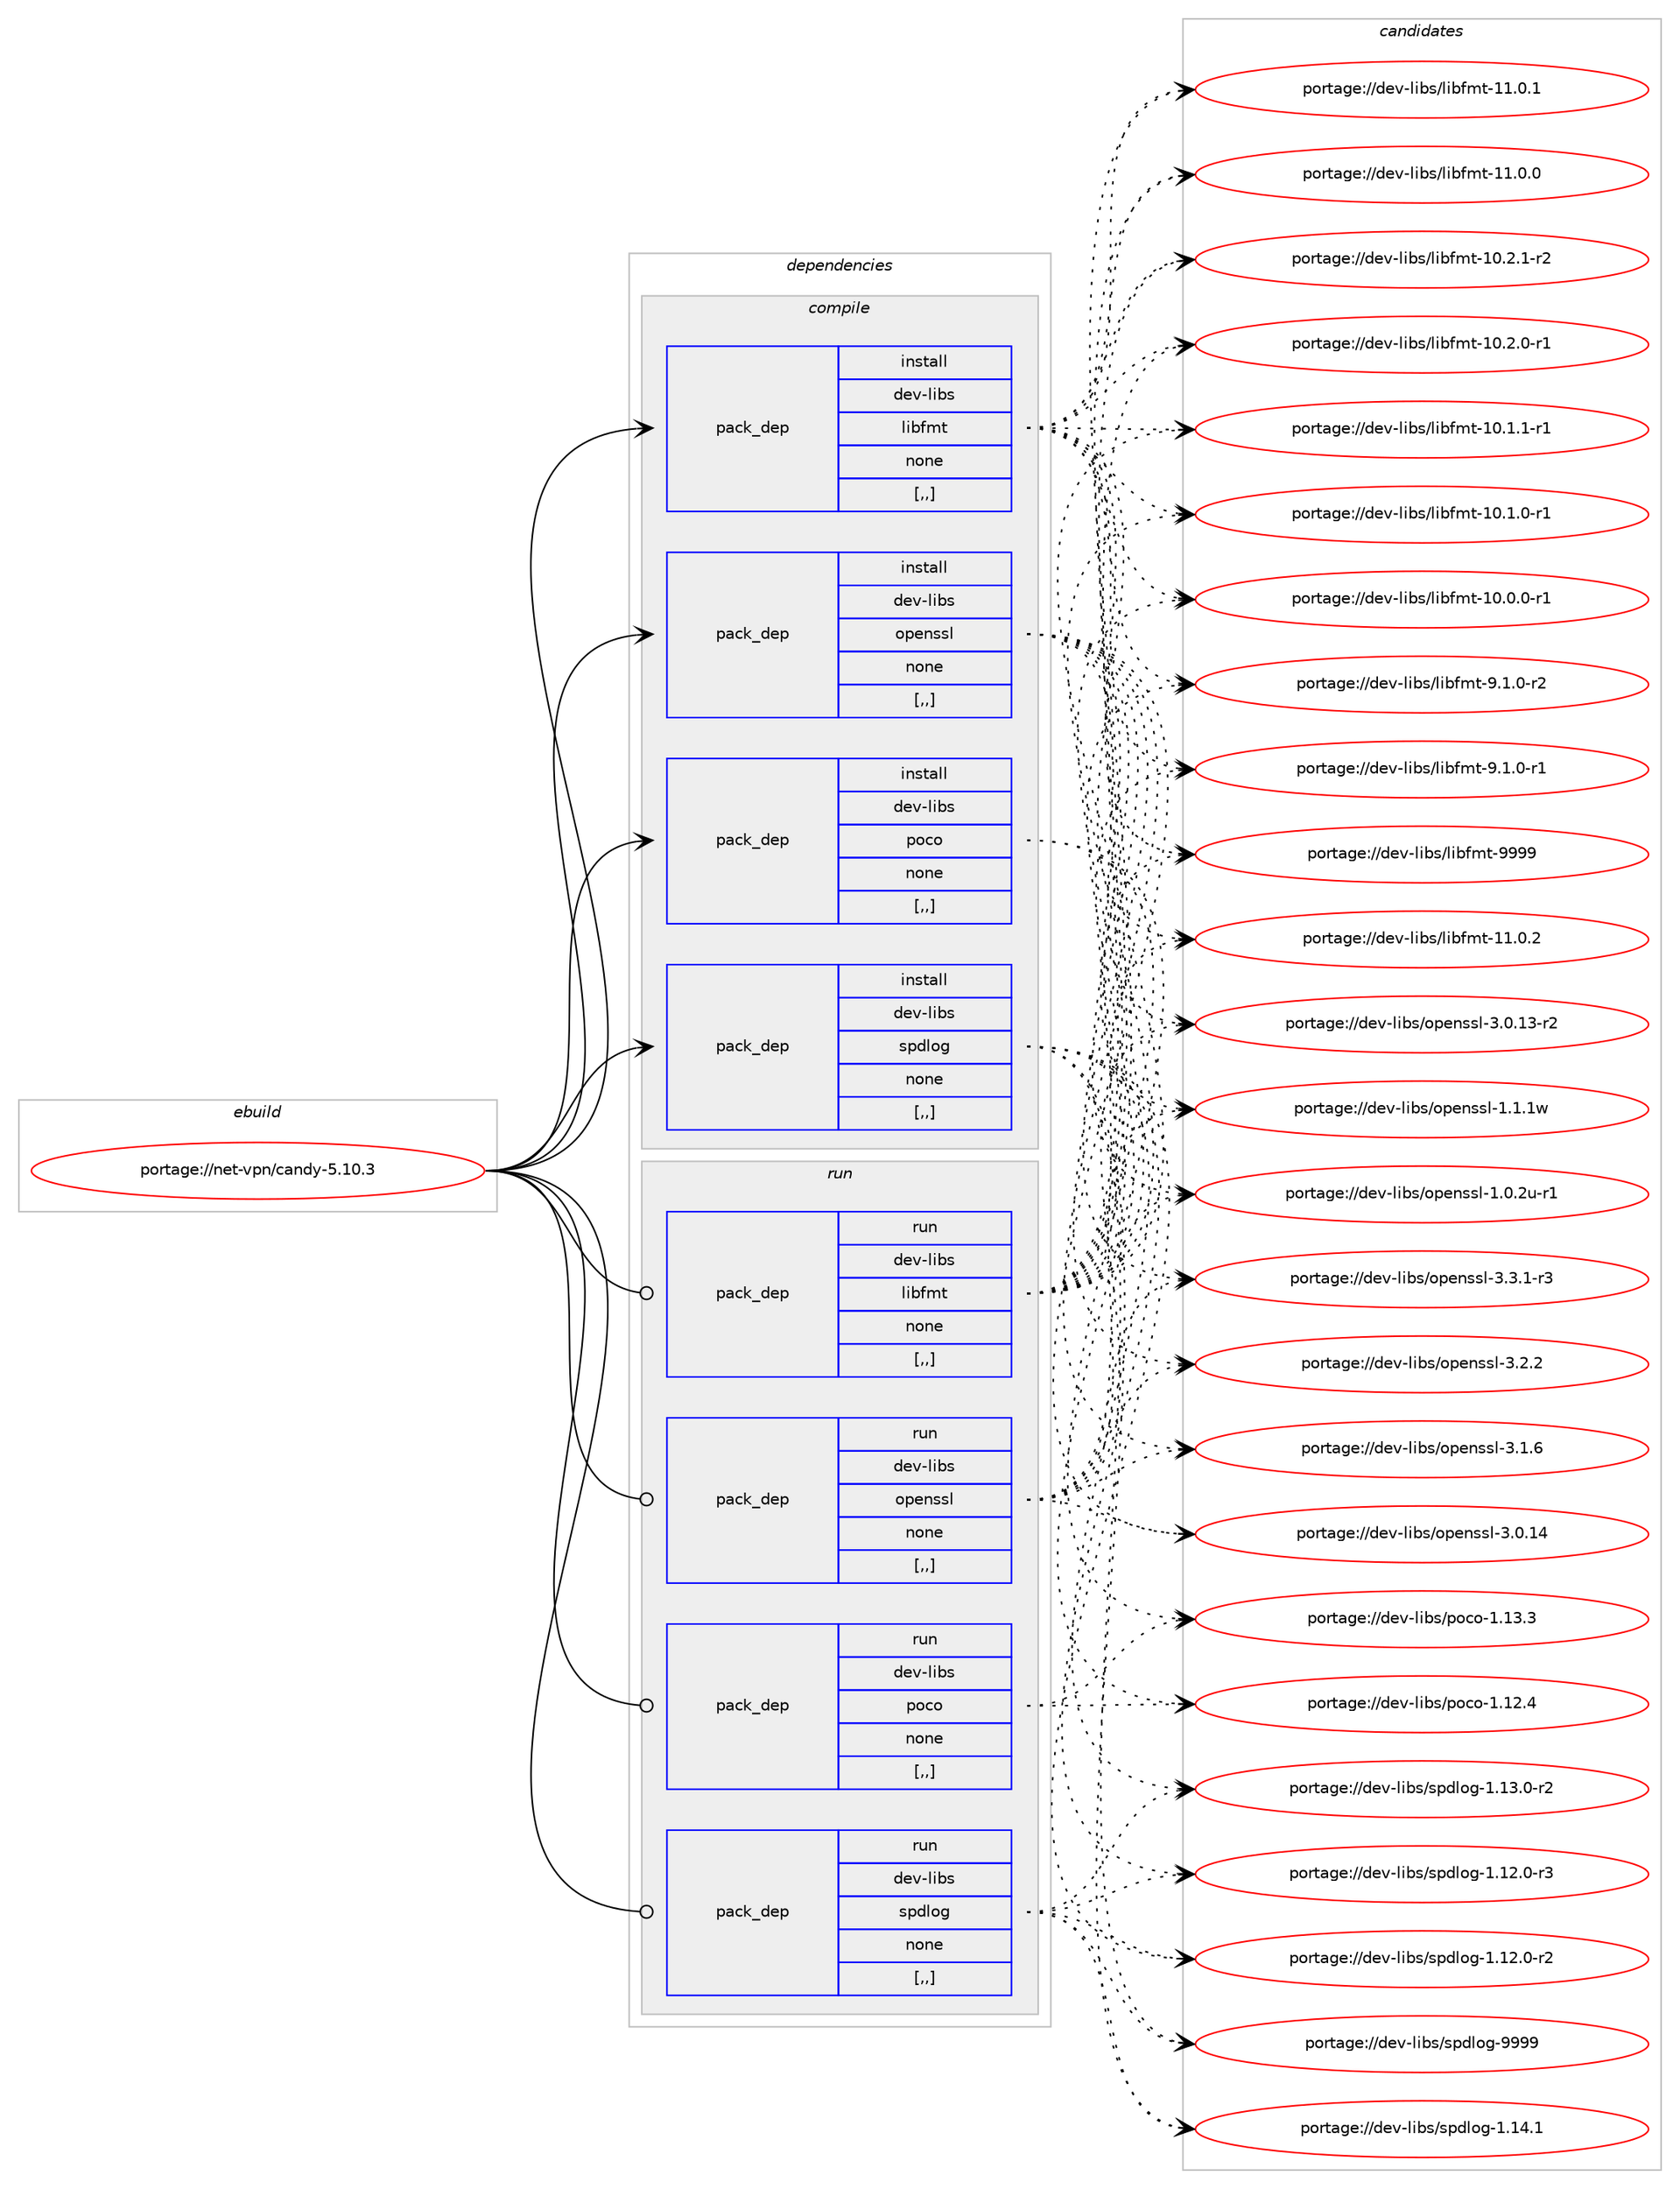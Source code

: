 digraph prolog {

# *************
# Graph options
# *************

newrank=true;
concentrate=true;
compound=true;
graph [rankdir=LR,fontname=Helvetica,fontsize=10,ranksep=1.5];#, ranksep=2.5, nodesep=0.2];
edge  [arrowhead=vee];
node  [fontname=Helvetica,fontsize=10];

# **********
# The ebuild
# **********

subgraph cluster_leftcol {
color=gray;
label=<<i>ebuild</i>>;
id [label="portage://net-vpn/candy-5.10.3", color=red, width=4, href="../net-vpn/candy-5.10.3.svg"];
}

# ****************
# The dependencies
# ****************

subgraph cluster_midcol {
color=gray;
label=<<i>dependencies</i>>;
subgraph cluster_compile {
fillcolor="#eeeeee";
style=filled;
label=<<i>compile</i>>;
subgraph pack653039 {
dependency895061 [label=<<TABLE BORDER="0" CELLBORDER="1" CELLSPACING="0" CELLPADDING="4" WIDTH="220"><TR><TD ROWSPAN="6" CELLPADDING="30">pack_dep</TD></TR><TR><TD WIDTH="110">install</TD></TR><TR><TD>dev-libs</TD></TR><TR><TD>libfmt</TD></TR><TR><TD>none</TD></TR><TR><TD>[,,]</TD></TR></TABLE>>, shape=none, color=blue];
}
id:e -> dependency895061:w [weight=20,style="solid",arrowhead="vee"];
subgraph pack653040 {
dependency895062 [label=<<TABLE BORDER="0" CELLBORDER="1" CELLSPACING="0" CELLPADDING="4" WIDTH="220"><TR><TD ROWSPAN="6" CELLPADDING="30">pack_dep</TD></TR><TR><TD WIDTH="110">install</TD></TR><TR><TD>dev-libs</TD></TR><TR><TD>openssl</TD></TR><TR><TD>none</TD></TR><TR><TD>[,,]</TD></TR></TABLE>>, shape=none, color=blue];
}
id:e -> dependency895062:w [weight=20,style="solid",arrowhead="vee"];
subgraph pack653041 {
dependency895063 [label=<<TABLE BORDER="0" CELLBORDER="1" CELLSPACING="0" CELLPADDING="4" WIDTH="220"><TR><TD ROWSPAN="6" CELLPADDING="30">pack_dep</TD></TR><TR><TD WIDTH="110">install</TD></TR><TR><TD>dev-libs</TD></TR><TR><TD>poco</TD></TR><TR><TD>none</TD></TR><TR><TD>[,,]</TD></TR></TABLE>>, shape=none, color=blue];
}
id:e -> dependency895063:w [weight=20,style="solid",arrowhead="vee"];
subgraph pack653042 {
dependency895064 [label=<<TABLE BORDER="0" CELLBORDER="1" CELLSPACING="0" CELLPADDING="4" WIDTH="220"><TR><TD ROWSPAN="6" CELLPADDING="30">pack_dep</TD></TR><TR><TD WIDTH="110">install</TD></TR><TR><TD>dev-libs</TD></TR><TR><TD>spdlog</TD></TR><TR><TD>none</TD></TR><TR><TD>[,,]</TD></TR></TABLE>>, shape=none, color=blue];
}
id:e -> dependency895064:w [weight=20,style="solid",arrowhead="vee"];
}
subgraph cluster_compileandrun {
fillcolor="#eeeeee";
style=filled;
label=<<i>compile and run</i>>;
}
subgraph cluster_run {
fillcolor="#eeeeee";
style=filled;
label=<<i>run</i>>;
subgraph pack653043 {
dependency895065 [label=<<TABLE BORDER="0" CELLBORDER="1" CELLSPACING="0" CELLPADDING="4" WIDTH="220"><TR><TD ROWSPAN="6" CELLPADDING="30">pack_dep</TD></TR><TR><TD WIDTH="110">run</TD></TR><TR><TD>dev-libs</TD></TR><TR><TD>libfmt</TD></TR><TR><TD>none</TD></TR><TR><TD>[,,]</TD></TR></TABLE>>, shape=none, color=blue];
}
id:e -> dependency895065:w [weight=20,style="solid",arrowhead="odot"];
subgraph pack653044 {
dependency895066 [label=<<TABLE BORDER="0" CELLBORDER="1" CELLSPACING="0" CELLPADDING="4" WIDTH="220"><TR><TD ROWSPAN="6" CELLPADDING="30">pack_dep</TD></TR><TR><TD WIDTH="110">run</TD></TR><TR><TD>dev-libs</TD></TR><TR><TD>openssl</TD></TR><TR><TD>none</TD></TR><TR><TD>[,,]</TD></TR></TABLE>>, shape=none, color=blue];
}
id:e -> dependency895066:w [weight=20,style="solid",arrowhead="odot"];
subgraph pack653045 {
dependency895067 [label=<<TABLE BORDER="0" CELLBORDER="1" CELLSPACING="0" CELLPADDING="4" WIDTH="220"><TR><TD ROWSPAN="6" CELLPADDING="30">pack_dep</TD></TR><TR><TD WIDTH="110">run</TD></TR><TR><TD>dev-libs</TD></TR><TR><TD>poco</TD></TR><TR><TD>none</TD></TR><TR><TD>[,,]</TD></TR></TABLE>>, shape=none, color=blue];
}
id:e -> dependency895067:w [weight=20,style="solid",arrowhead="odot"];
subgraph pack653046 {
dependency895068 [label=<<TABLE BORDER="0" CELLBORDER="1" CELLSPACING="0" CELLPADDING="4" WIDTH="220"><TR><TD ROWSPAN="6" CELLPADDING="30">pack_dep</TD></TR><TR><TD WIDTH="110">run</TD></TR><TR><TD>dev-libs</TD></TR><TR><TD>spdlog</TD></TR><TR><TD>none</TD></TR><TR><TD>[,,]</TD></TR></TABLE>>, shape=none, color=blue];
}
id:e -> dependency895068:w [weight=20,style="solid",arrowhead="odot"];
}
}

# **************
# The candidates
# **************

subgraph cluster_choices {
rank=same;
color=gray;
label=<<i>candidates</i>>;

subgraph choice653039 {
color=black;
nodesep=1;
choice100101118451081059811547108105981021091164557575757 [label="portage://dev-libs/libfmt-9999", color=red, width=4,href="../dev-libs/libfmt-9999.svg"];
choice1001011184510810598115471081059810210911645494946484650 [label="portage://dev-libs/libfmt-11.0.2", color=red, width=4,href="../dev-libs/libfmt-11.0.2.svg"];
choice1001011184510810598115471081059810210911645494946484649 [label="portage://dev-libs/libfmt-11.0.1", color=red, width=4,href="../dev-libs/libfmt-11.0.1.svg"];
choice1001011184510810598115471081059810210911645494946484648 [label="portage://dev-libs/libfmt-11.0.0", color=red, width=4,href="../dev-libs/libfmt-11.0.0.svg"];
choice10010111845108105981154710810598102109116454948465046494511450 [label="portage://dev-libs/libfmt-10.2.1-r2", color=red, width=4,href="../dev-libs/libfmt-10.2.1-r2.svg"];
choice10010111845108105981154710810598102109116454948465046484511449 [label="portage://dev-libs/libfmt-10.2.0-r1", color=red, width=4,href="../dev-libs/libfmt-10.2.0-r1.svg"];
choice10010111845108105981154710810598102109116454948464946494511449 [label="portage://dev-libs/libfmt-10.1.1-r1", color=red, width=4,href="../dev-libs/libfmt-10.1.1-r1.svg"];
choice10010111845108105981154710810598102109116454948464946484511449 [label="portage://dev-libs/libfmt-10.1.0-r1", color=red, width=4,href="../dev-libs/libfmt-10.1.0-r1.svg"];
choice10010111845108105981154710810598102109116454948464846484511449 [label="portage://dev-libs/libfmt-10.0.0-r1", color=red, width=4,href="../dev-libs/libfmt-10.0.0-r1.svg"];
choice100101118451081059811547108105981021091164557464946484511450 [label="portage://dev-libs/libfmt-9.1.0-r2", color=red, width=4,href="../dev-libs/libfmt-9.1.0-r2.svg"];
choice100101118451081059811547108105981021091164557464946484511449 [label="portage://dev-libs/libfmt-9.1.0-r1", color=red, width=4,href="../dev-libs/libfmt-9.1.0-r1.svg"];
dependency895061:e -> choice100101118451081059811547108105981021091164557575757:w [style=dotted,weight="100"];
dependency895061:e -> choice1001011184510810598115471081059810210911645494946484650:w [style=dotted,weight="100"];
dependency895061:e -> choice1001011184510810598115471081059810210911645494946484649:w [style=dotted,weight="100"];
dependency895061:e -> choice1001011184510810598115471081059810210911645494946484648:w [style=dotted,weight="100"];
dependency895061:e -> choice10010111845108105981154710810598102109116454948465046494511450:w [style=dotted,weight="100"];
dependency895061:e -> choice10010111845108105981154710810598102109116454948465046484511449:w [style=dotted,weight="100"];
dependency895061:e -> choice10010111845108105981154710810598102109116454948464946494511449:w [style=dotted,weight="100"];
dependency895061:e -> choice10010111845108105981154710810598102109116454948464946484511449:w [style=dotted,weight="100"];
dependency895061:e -> choice10010111845108105981154710810598102109116454948464846484511449:w [style=dotted,weight="100"];
dependency895061:e -> choice100101118451081059811547108105981021091164557464946484511450:w [style=dotted,weight="100"];
dependency895061:e -> choice100101118451081059811547108105981021091164557464946484511449:w [style=dotted,weight="100"];
}
subgraph choice653040 {
color=black;
nodesep=1;
choice1001011184510810598115471111121011101151151084551465146494511451 [label="portage://dev-libs/openssl-3.3.1-r3", color=red, width=4,href="../dev-libs/openssl-3.3.1-r3.svg"];
choice100101118451081059811547111112101110115115108455146504650 [label="portage://dev-libs/openssl-3.2.2", color=red, width=4,href="../dev-libs/openssl-3.2.2.svg"];
choice100101118451081059811547111112101110115115108455146494654 [label="portage://dev-libs/openssl-3.1.6", color=red, width=4,href="../dev-libs/openssl-3.1.6.svg"];
choice10010111845108105981154711111210111011511510845514648464952 [label="portage://dev-libs/openssl-3.0.14", color=red, width=4,href="../dev-libs/openssl-3.0.14.svg"];
choice100101118451081059811547111112101110115115108455146484649514511450 [label="portage://dev-libs/openssl-3.0.13-r2", color=red, width=4,href="../dev-libs/openssl-3.0.13-r2.svg"];
choice100101118451081059811547111112101110115115108454946494649119 [label="portage://dev-libs/openssl-1.1.1w", color=red, width=4,href="../dev-libs/openssl-1.1.1w.svg"];
choice1001011184510810598115471111121011101151151084549464846501174511449 [label="portage://dev-libs/openssl-1.0.2u-r1", color=red, width=4,href="../dev-libs/openssl-1.0.2u-r1.svg"];
dependency895062:e -> choice1001011184510810598115471111121011101151151084551465146494511451:w [style=dotted,weight="100"];
dependency895062:e -> choice100101118451081059811547111112101110115115108455146504650:w [style=dotted,weight="100"];
dependency895062:e -> choice100101118451081059811547111112101110115115108455146494654:w [style=dotted,weight="100"];
dependency895062:e -> choice10010111845108105981154711111210111011511510845514648464952:w [style=dotted,weight="100"];
dependency895062:e -> choice100101118451081059811547111112101110115115108455146484649514511450:w [style=dotted,weight="100"];
dependency895062:e -> choice100101118451081059811547111112101110115115108454946494649119:w [style=dotted,weight="100"];
dependency895062:e -> choice1001011184510810598115471111121011101151151084549464846501174511449:w [style=dotted,weight="100"];
}
subgraph choice653041 {
color=black;
nodesep=1;
choice1001011184510810598115471121119911145494649514651 [label="portage://dev-libs/poco-1.13.3", color=red, width=4,href="../dev-libs/poco-1.13.3.svg"];
choice1001011184510810598115471121119911145494649504652 [label="portage://dev-libs/poco-1.12.4", color=red, width=4,href="../dev-libs/poco-1.12.4.svg"];
dependency895063:e -> choice1001011184510810598115471121119911145494649514651:w [style=dotted,weight="100"];
dependency895063:e -> choice1001011184510810598115471121119911145494649504652:w [style=dotted,weight="100"];
}
subgraph choice653042 {
color=black;
nodesep=1;
choice1001011184510810598115471151121001081111034557575757 [label="portage://dev-libs/spdlog-9999", color=red, width=4,href="../dev-libs/spdlog-9999.svg"];
choice10010111845108105981154711511210010811110345494649524649 [label="portage://dev-libs/spdlog-1.14.1", color=red, width=4,href="../dev-libs/spdlog-1.14.1.svg"];
choice100101118451081059811547115112100108111103454946495146484511450 [label="portage://dev-libs/spdlog-1.13.0-r2", color=red, width=4,href="../dev-libs/spdlog-1.13.0-r2.svg"];
choice100101118451081059811547115112100108111103454946495046484511451 [label="portage://dev-libs/spdlog-1.12.0-r3", color=red, width=4,href="../dev-libs/spdlog-1.12.0-r3.svg"];
choice100101118451081059811547115112100108111103454946495046484511450 [label="portage://dev-libs/spdlog-1.12.0-r2", color=red, width=4,href="../dev-libs/spdlog-1.12.0-r2.svg"];
dependency895064:e -> choice1001011184510810598115471151121001081111034557575757:w [style=dotted,weight="100"];
dependency895064:e -> choice10010111845108105981154711511210010811110345494649524649:w [style=dotted,weight="100"];
dependency895064:e -> choice100101118451081059811547115112100108111103454946495146484511450:w [style=dotted,weight="100"];
dependency895064:e -> choice100101118451081059811547115112100108111103454946495046484511451:w [style=dotted,weight="100"];
dependency895064:e -> choice100101118451081059811547115112100108111103454946495046484511450:w [style=dotted,weight="100"];
}
subgraph choice653043 {
color=black;
nodesep=1;
choice100101118451081059811547108105981021091164557575757 [label="portage://dev-libs/libfmt-9999", color=red, width=4,href="../dev-libs/libfmt-9999.svg"];
choice1001011184510810598115471081059810210911645494946484650 [label="portage://dev-libs/libfmt-11.0.2", color=red, width=4,href="../dev-libs/libfmt-11.0.2.svg"];
choice1001011184510810598115471081059810210911645494946484649 [label="portage://dev-libs/libfmt-11.0.1", color=red, width=4,href="../dev-libs/libfmt-11.0.1.svg"];
choice1001011184510810598115471081059810210911645494946484648 [label="portage://dev-libs/libfmt-11.0.0", color=red, width=4,href="../dev-libs/libfmt-11.0.0.svg"];
choice10010111845108105981154710810598102109116454948465046494511450 [label="portage://dev-libs/libfmt-10.2.1-r2", color=red, width=4,href="../dev-libs/libfmt-10.2.1-r2.svg"];
choice10010111845108105981154710810598102109116454948465046484511449 [label="portage://dev-libs/libfmt-10.2.0-r1", color=red, width=4,href="../dev-libs/libfmt-10.2.0-r1.svg"];
choice10010111845108105981154710810598102109116454948464946494511449 [label="portage://dev-libs/libfmt-10.1.1-r1", color=red, width=4,href="../dev-libs/libfmt-10.1.1-r1.svg"];
choice10010111845108105981154710810598102109116454948464946484511449 [label="portage://dev-libs/libfmt-10.1.0-r1", color=red, width=4,href="../dev-libs/libfmt-10.1.0-r1.svg"];
choice10010111845108105981154710810598102109116454948464846484511449 [label="portage://dev-libs/libfmt-10.0.0-r1", color=red, width=4,href="../dev-libs/libfmt-10.0.0-r1.svg"];
choice100101118451081059811547108105981021091164557464946484511450 [label="portage://dev-libs/libfmt-9.1.0-r2", color=red, width=4,href="../dev-libs/libfmt-9.1.0-r2.svg"];
choice100101118451081059811547108105981021091164557464946484511449 [label="portage://dev-libs/libfmt-9.1.0-r1", color=red, width=4,href="../dev-libs/libfmt-9.1.0-r1.svg"];
dependency895065:e -> choice100101118451081059811547108105981021091164557575757:w [style=dotted,weight="100"];
dependency895065:e -> choice1001011184510810598115471081059810210911645494946484650:w [style=dotted,weight="100"];
dependency895065:e -> choice1001011184510810598115471081059810210911645494946484649:w [style=dotted,weight="100"];
dependency895065:e -> choice1001011184510810598115471081059810210911645494946484648:w [style=dotted,weight="100"];
dependency895065:e -> choice10010111845108105981154710810598102109116454948465046494511450:w [style=dotted,weight="100"];
dependency895065:e -> choice10010111845108105981154710810598102109116454948465046484511449:w [style=dotted,weight="100"];
dependency895065:e -> choice10010111845108105981154710810598102109116454948464946494511449:w [style=dotted,weight="100"];
dependency895065:e -> choice10010111845108105981154710810598102109116454948464946484511449:w [style=dotted,weight="100"];
dependency895065:e -> choice10010111845108105981154710810598102109116454948464846484511449:w [style=dotted,weight="100"];
dependency895065:e -> choice100101118451081059811547108105981021091164557464946484511450:w [style=dotted,weight="100"];
dependency895065:e -> choice100101118451081059811547108105981021091164557464946484511449:w [style=dotted,weight="100"];
}
subgraph choice653044 {
color=black;
nodesep=1;
choice1001011184510810598115471111121011101151151084551465146494511451 [label="portage://dev-libs/openssl-3.3.1-r3", color=red, width=4,href="../dev-libs/openssl-3.3.1-r3.svg"];
choice100101118451081059811547111112101110115115108455146504650 [label="portage://dev-libs/openssl-3.2.2", color=red, width=4,href="../dev-libs/openssl-3.2.2.svg"];
choice100101118451081059811547111112101110115115108455146494654 [label="portage://dev-libs/openssl-3.1.6", color=red, width=4,href="../dev-libs/openssl-3.1.6.svg"];
choice10010111845108105981154711111210111011511510845514648464952 [label="portage://dev-libs/openssl-3.0.14", color=red, width=4,href="../dev-libs/openssl-3.0.14.svg"];
choice100101118451081059811547111112101110115115108455146484649514511450 [label="portage://dev-libs/openssl-3.0.13-r2", color=red, width=4,href="../dev-libs/openssl-3.0.13-r2.svg"];
choice100101118451081059811547111112101110115115108454946494649119 [label="portage://dev-libs/openssl-1.1.1w", color=red, width=4,href="../dev-libs/openssl-1.1.1w.svg"];
choice1001011184510810598115471111121011101151151084549464846501174511449 [label="portage://dev-libs/openssl-1.0.2u-r1", color=red, width=4,href="../dev-libs/openssl-1.0.2u-r1.svg"];
dependency895066:e -> choice1001011184510810598115471111121011101151151084551465146494511451:w [style=dotted,weight="100"];
dependency895066:e -> choice100101118451081059811547111112101110115115108455146504650:w [style=dotted,weight="100"];
dependency895066:e -> choice100101118451081059811547111112101110115115108455146494654:w [style=dotted,weight="100"];
dependency895066:e -> choice10010111845108105981154711111210111011511510845514648464952:w [style=dotted,weight="100"];
dependency895066:e -> choice100101118451081059811547111112101110115115108455146484649514511450:w [style=dotted,weight="100"];
dependency895066:e -> choice100101118451081059811547111112101110115115108454946494649119:w [style=dotted,weight="100"];
dependency895066:e -> choice1001011184510810598115471111121011101151151084549464846501174511449:w [style=dotted,weight="100"];
}
subgraph choice653045 {
color=black;
nodesep=1;
choice1001011184510810598115471121119911145494649514651 [label="portage://dev-libs/poco-1.13.3", color=red, width=4,href="../dev-libs/poco-1.13.3.svg"];
choice1001011184510810598115471121119911145494649504652 [label="portage://dev-libs/poco-1.12.4", color=red, width=4,href="../dev-libs/poco-1.12.4.svg"];
dependency895067:e -> choice1001011184510810598115471121119911145494649514651:w [style=dotted,weight="100"];
dependency895067:e -> choice1001011184510810598115471121119911145494649504652:w [style=dotted,weight="100"];
}
subgraph choice653046 {
color=black;
nodesep=1;
choice1001011184510810598115471151121001081111034557575757 [label="portage://dev-libs/spdlog-9999", color=red, width=4,href="../dev-libs/spdlog-9999.svg"];
choice10010111845108105981154711511210010811110345494649524649 [label="portage://dev-libs/spdlog-1.14.1", color=red, width=4,href="../dev-libs/spdlog-1.14.1.svg"];
choice100101118451081059811547115112100108111103454946495146484511450 [label="portage://dev-libs/spdlog-1.13.0-r2", color=red, width=4,href="../dev-libs/spdlog-1.13.0-r2.svg"];
choice100101118451081059811547115112100108111103454946495046484511451 [label="portage://dev-libs/spdlog-1.12.0-r3", color=red, width=4,href="../dev-libs/spdlog-1.12.0-r3.svg"];
choice100101118451081059811547115112100108111103454946495046484511450 [label="portage://dev-libs/spdlog-1.12.0-r2", color=red, width=4,href="../dev-libs/spdlog-1.12.0-r2.svg"];
dependency895068:e -> choice1001011184510810598115471151121001081111034557575757:w [style=dotted,weight="100"];
dependency895068:e -> choice10010111845108105981154711511210010811110345494649524649:w [style=dotted,weight="100"];
dependency895068:e -> choice100101118451081059811547115112100108111103454946495146484511450:w [style=dotted,weight="100"];
dependency895068:e -> choice100101118451081059811547115112100108111103454946495046484511451:w [style=dotted,weight="100"];
dependency895068:e -> choice100101118451081059811547115112100108111103454946495046484511450:w [style=dotted,weight="100"];
}
}

}
